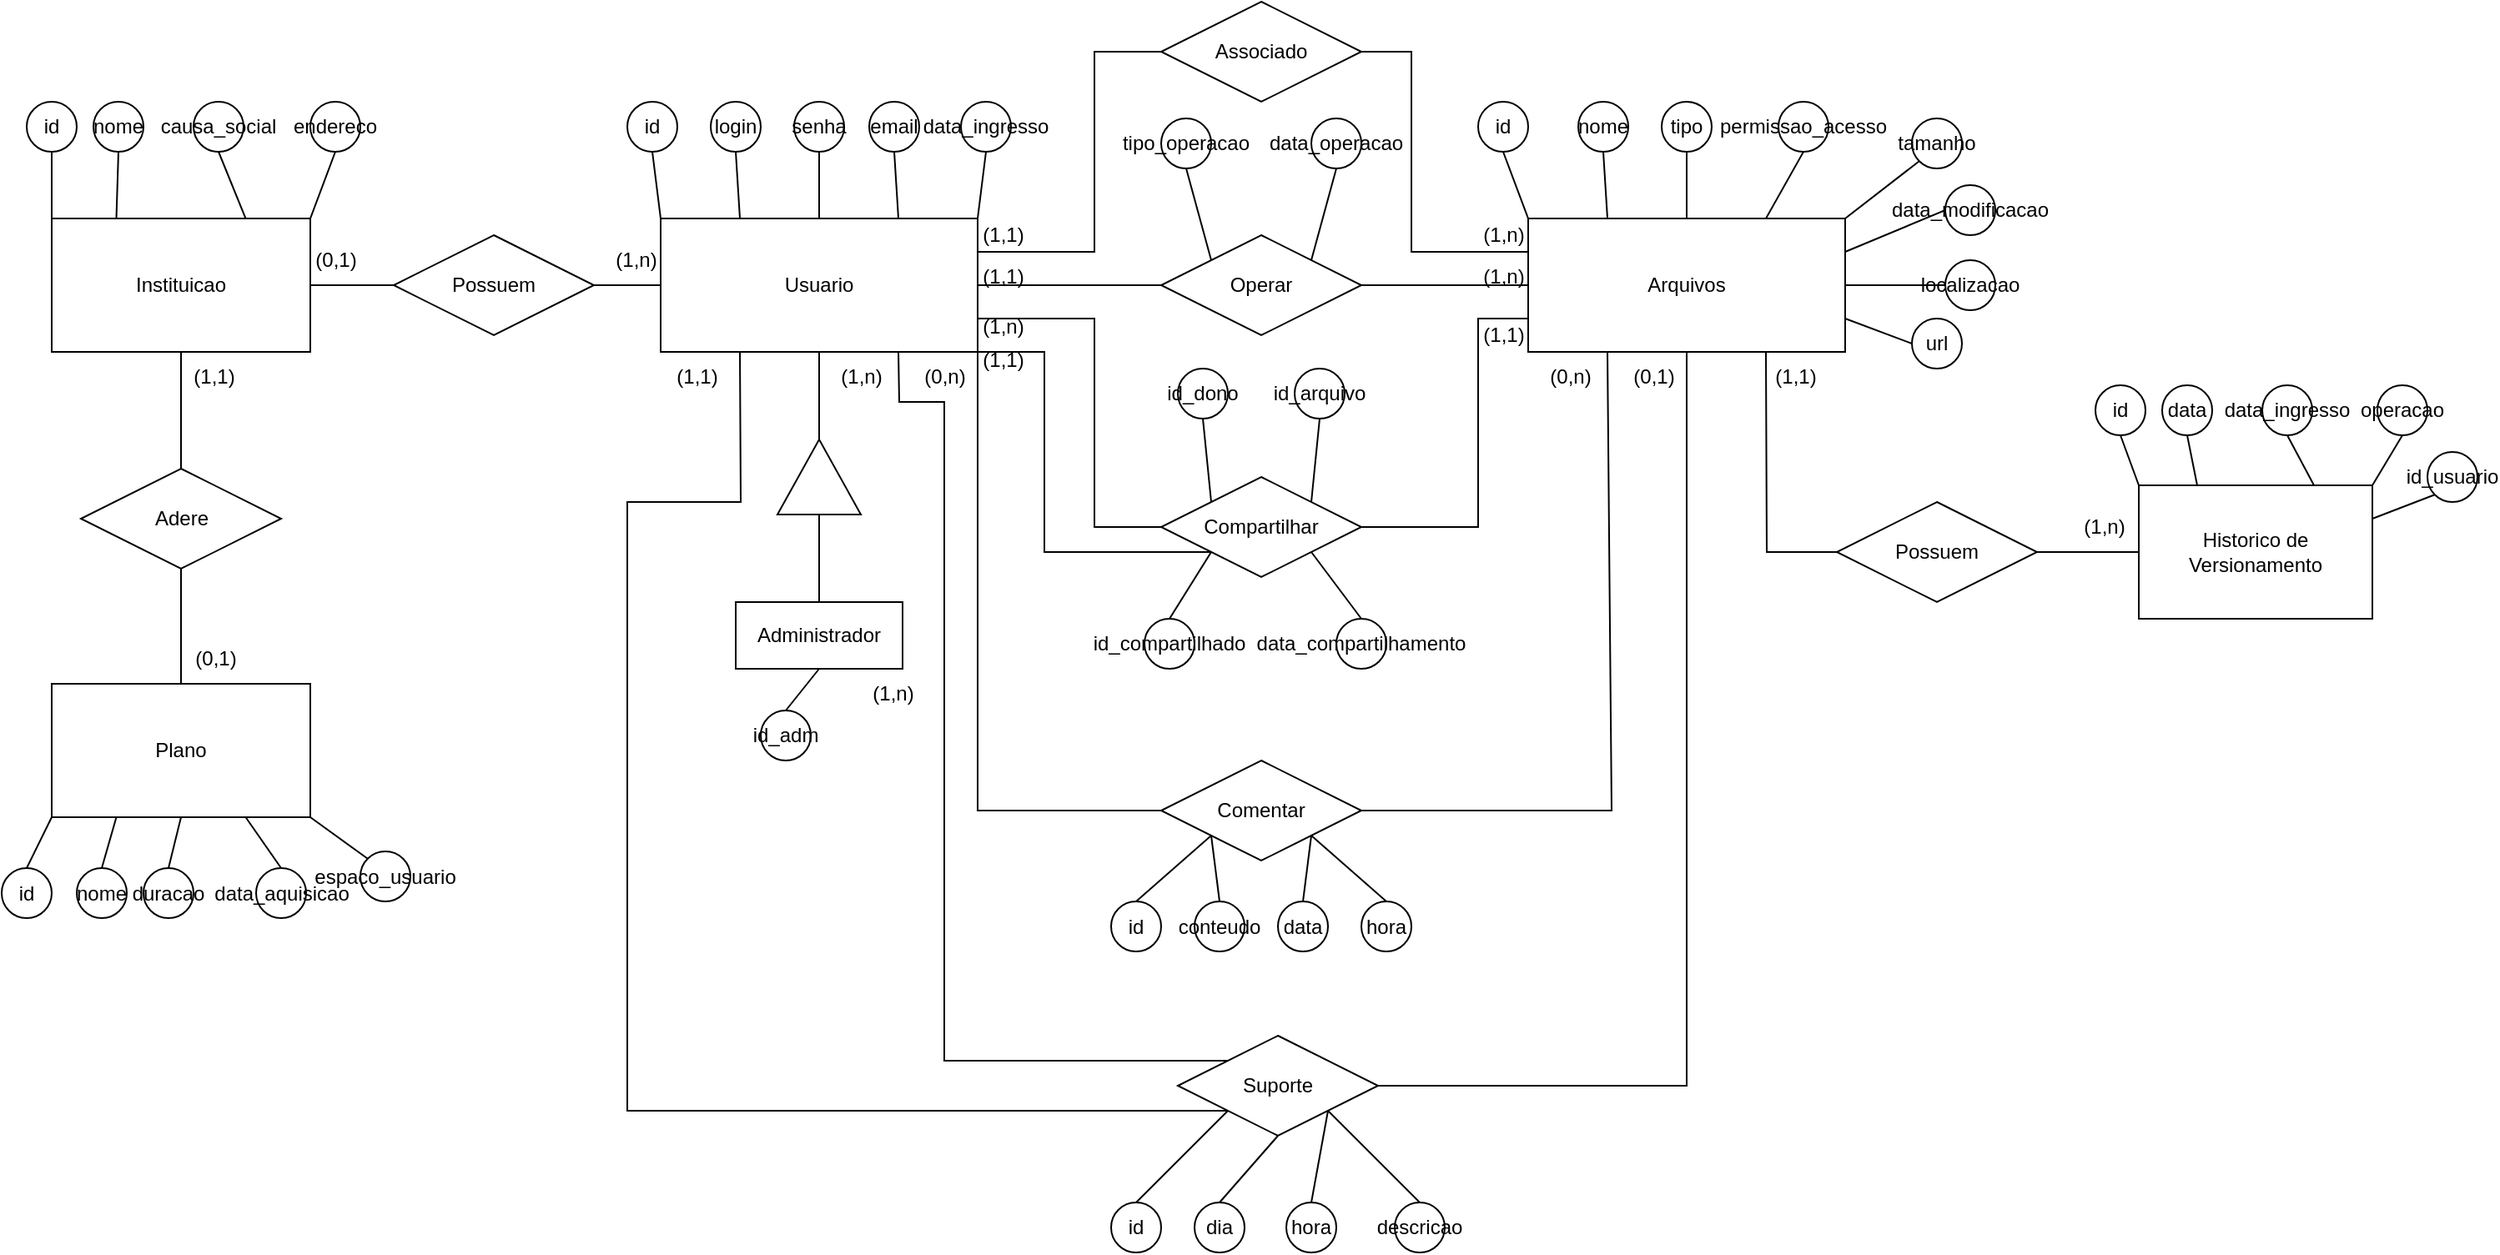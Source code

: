 <mxfile version="24.8.0">
  <diagram name="Página-1" id="EXcE3XUqLLUJshs4Q3l9">
    <mxGraphModel dx="1592" dy="400" grid="1" gridSize="10" guides="1" tooltips="1" connect="1" arrows="1" fold="1" page="1" pageScale="1" pageWidth="827" pageHeight="1169" math="0" shadow="0">
      <root>
        <mxCell id="0" />
        <mxCell id="1" parent="0" />
        <mxCell id="IGj6ZcriKxsuKfyfzd8B-1" value="Usuario" style="rounded=1;whiteSpace=wrap;html=1;arcSize=0;" parent="1" vertex="1">
          <mxGeometry x="300" y="230" width="190" height="80" as="geometry" />
        </mxCell>
        <mxCell id="IGj6ZcriKxsuKfyfzd8B-2" value="login" style="ellipse;whiteSpace=wrap;html=1;aspect=fixed;" parent="1" vertex="1">
          <mxGeometry x="330" y="160" width="30" height="30" as="geometry" />
        </mxCell>
        <mxCell id="IGj6ZcriKxsuKfyfzd8B-3" value="senha" style="ellipse;whiteSpace=wrap;html=1;aspect=fixed;" parent="1" vertex="1">
          <mxGeometry x="380" y="160" width="30" height="30" as="geometry" />
        </mxCell>
        <mxCell id="IGj6ZcriKxsuKfyfzd8B-4" value="id" style="ellipse;whiteSpace=wrap;html=1;aspect=fixed;" parent="1" vertex="1">
          <mxGeometry x="280" y="160" width="30" height="30" as="geometry" />
        </mxCell>
        <mxCell id="IGj6ZcriKxsuKfyfzd8B-5" value="email" style="ellipse;whiteSpace=wrap;html=1;aspect=fixed;" parent="1" vertex="1">
          <mxGeometry x="425" y="160" width="30" height="30" as="geometry" />
        </mxCell>
        <mxCell id="IGj6ZcriKxsuKfyfzd8B-6" value="data_ingresso" style="ellipse;whiteSpace=wrap;html=1;aspect=fixed;" parent="1" vertex="1">
          <mxGeometry x="480" y="160" width="30" height="30" as="geometry" />
        </mxCell>
        <mxCell id="IGj6ZcriKxsuKfyfzd8B-8" value="Arquivos" style="rounded=1;whiteSpace=wrap;html=1;arcSize=0;" parent="1" vertex="1">
          <mxGeometry x="820" y="230" width="190" height="80" as="geometry" />
        </mxCell>
        <mxCell id="IGj6ZcriKxsuKfyfzd8B-9" value="id" style="ellipse;whiteSpace=wrap;html=1;aspect=fixed;" parent="1" vertex="1">
          <mxGeometry x="790" y="160" width="30" height="30" as="geometry" />
        </mxCell>
        <mxCell id="IGj6ZcriKxsuKfyfzd8B-10" value="nome" style="ellipse;whiteSpace=wrap;html=1;aspect=fixed;" parent="1" vertex="1">
          <mxGeometry x="850" y="160" width="30" height="30" as="geometry" />
        </mxCell>
        <mxCell id="IGj6ZcriKxsuKfyfzd8B-11" value="permissao_acesso" style="ellipse;whiteSpace=wrap;html=1;aspect=fixed;" parent="1" vertex="1">
          <mxGeometry x="970" y="160" width="30" height="30" as="geometry" />
        </mxCell>
        <mxCell id="IGj6ZcriKxsuKfyfzd8B-12" value="data_modificacao" style="ellipse;whiteSpace=wrap;html=1;aspect=fixed;" parent="1" vertex="1">
          <mxGeometry x="1070" y="210" width="30" height="30" as="geometry" />
        </mxCell>
        <mxCell id="IGj6ZcriKxsuKfyfzd8B-13" value="tamanho" style="ellipse;whiteSpace=wrap;html=1;aspect=fixed;" parent="1" vertex="1">
          <mxGeometry x="1050" y="170" width="30" height="30" as="geometry" />
        </mxCell>
        <mxCell id="IGj6ZcriKxsuKfyfzd8B-14" value="tipo" style="ellipse;whiteSpace=wrap;html=1;aspect=fixed;" parent="1" vertex="1">
          <mxGeometry x="900" y="160" width="30" height="30" as="geometry" />
        </mxCell>
        <mxCell id="IGj6ZcriKxsuKfyfzd8B-15" value="localizacao" style="ellipse;whiteSpace=wrap;html=1;aspect=fixed;" parent="1" vertex="1">
          <mxGeometry x="1070" y="255" width="30" height="30" as="geometry" />
        </mxCell>
        <mxCell id="IGj6ZcriKxsuKfyfzd8B-16" value="url" style="ellipse;whiteSpace=wrap;html=1;aspect=fixed;" parent="1" vertex="1">
          <mxGeometry x="1050" y="290" width="30" height="30" as="geometry" />
        </mxCell>
        <mxCell id="IGj6ZcriKxsuKfyfzd8B-17" value="Instituicao" style="rounded=1;whiteSpace=wrap;html=1;arcSize=0;" parent="1" vertex="1">
          <mxGeometry x="-65" y="230" width="155" height="80" as="geometry" />
        </mxCell>
        <mxCell id="IGj6ZcriKxsuKfyfzd8B-18" value="id" style="ellipse;whiteSpace=wrap;html=1;aspect=fixed;" parent="1" vertex="1">
          <mxGeometry x="-80" y="160" width="30" height="30" as="geometry" />
        </mxCell>
        <mxCell id="IGj6ZcriKxsuKfyfzd8B-19" value="nome" style="ellipse;whiteSpace=wrap;html=1;aspect=fixed;" parent="1" vertex="1">
          <mxGeometry x="-40" y="160" width="30" height="30" as="geometry" />
        </mxCell>
        <mxCell id="IGj6ZcriKxsuKfyfzd8B-20" value="causa_social" style="ellipse;whiteSpace=wrap;html=1;aspect=fixed;" parent="1" vertex="1">
          <mxGeometry x="20" y="160" width="30" height="30" as="geometry" />
        </mxCell>
        <mxCell id="IGj6ZcriKxsuKfyfzd8B-21" value="endereco" style="ellipse;whiteSpace=wrap;html=1;aspect=fixed;" parent="1" vertex="1">
          <mxGeometry x="90" y="160" width="30" height="30" as="geometry" />
        </mxCell>
        <mxCell id="IGj6ZcriKxsuKfyfzd8B-22" value="Plano" style="rounded=1;whiteSpace=wrap;html=1;arcSize=0;" parent="1" vertex="1">
          <mxGeometry x="-65" y="509" width="155" height="80" as="geometry" />
        </mxCell>
        <mxCell id="IGj6ZcriKxsuKfyfzd8B-23" value="id" style="ellipse;whiteSpace=wrap;html=1;aspect=fixed;" parent="1" vertex="1">
          <mxGeometry x="-95" y="619.5" width="30" height="30" as="geometry" />
        </mxCell>
        <mxCell id="IGj6ZcriKxsuKfyfzd8B-24" value="nome" style="ellipse;whiteSpace=wrap;html=1;aspect=fixed;" parent="1" vertex="1">
          <mxGeometry x="-50" y="619.5" width="30" height="30" as="geometry" />
        </mxCell>
        <mxCell id="IGj6ZcriKxsuKfyfzd8B-25" value="duracao" style="ellipse;whiteSpace=wrap;html=1;aspect=fixed;" parent="1" vertex="1">
          <mxGeometry x="-10" y="619.5" width="30" height="30" as="geometry" />
        </mxCell>
        <mxCell id="IGj6ZcriKxsuKfyfzd8B-26" value="data_aquisicao" style="ellipse;whiteSpace=wrap;html=1;aspect=fixed;" parent="1" vertex="1">
          <mxGeometry x="57.5" y="619.5" width="30" height="30" as="geometry" />
        </mxCell>
        <mxCell id="IGj6ZcriKxsuKfyfzd8B-27" value="espaco_usuario" style="ellipse;whiteSpace=wrap;html=1;aspect=fixed;" parent="1" vertex="1">
          <mxGeometry x="120" y="609.5" width="30" height="30" as="geometry" />
        </mxCell>
        <mxCell id="IGj6ZcriKxsuKfyfzd8B-28" value="Administrador" style="rounded=1;whiteSpace=wrap;html=1;arcSize=0;" parent="1" vertex="1">
          <mxGeometry x="345" y="460" width="100" height="40" as="geometry" />
        </mxCell>
        <mxCell id="IGj6ZcriKxsuKfyfzd8B-29" value="" style="triangle;whiteSpace=wrap;html=1;rotation=-90;" parent="1" vertex="1">
          <mxGeometry x="372.5" y="360" width="45" height="50" as="geometry" />
        </mxCell>
        <mxCell id="IGj6ZcriKxsuKfyfzd8B-30" value="id_adm" style="ellipse;whiteSpace=wrap;html=1;aspect=fixed;" parent="1" vertex="1">
          <mxGeometry x="360" y="525" width="30" height="30" as="geometry" />
        </mxCell>
        <mxCell id="IGj6ZcriKxsuKfyfzd8B-32" value="id" style="ellipse;whiteSpace=wrap;html=1;aspect=fixed;" parent="1" vertex="1">
          <mxGeometry x="570" y="820" width="30" height="30" as="geometry" />
        </mxCell>
        <mxCell id="IGj6ZcriKxsuKfyfzd8B-33" value="dia" style="ellipse;whiteSpace=wrap;html=1;aspect=fixed;" parent="1" vertex="1">
          <mxGeometry x="620" y="820" width="30" height="30" as="geometry" />
        </mxCell>
        <mxCell id="IGj6ZcriKxsuKfyfzd8B-34" value="hora" style="ellipse;whiteSpace=wrap;html=1;aspect=fixed;" parent="1" vertex="1">
          <mxGeometry x="675" y="820" width="30" height="30" as="geometry" />
        </mxCell>
        <mxCell id="IGj6ZcriKxsuKfyfzd8B-35" value="descricao" style="ellipse;whiteSpace=wrap;html=1;aspect=fixed;" parent="1" vertex="1">
          <mxGeometry x="740" y="820" width="30" height="30" as="geometry" />
        </mxCell>
        <mxCell id="IGj6ZcriKxsuKfyfzd8B-36" value="Historico de Versionamento" style="rounded=1;whiteSpace=wrap;html=1;arcSize=0;" parent="1" vertex="1">
          <mxGeometry x="1186" y="390" width="140" height="80" as="geometry" />
        </mxCell>
        <mxCell id="IGj6ZcriKxsuKfyfzd8B-37" value="data" style="ellipse;whiteSpace=wrap;html=1;aspect=fixed;" parent="1" vertex="1">
          <mxGeometry x="1200" y="330" width="30" height="30" as="geometry" />
        </mxCell>
        <mxCell id="IGj6ZcriKxsuKfyfzd8B-39" value="id" style="ellipse;whiteSpace=wrap;html=1;aspect=fixed;" parent="1" vertex="1">
          <mxGeometry x="1160" y="330" width="30" height="30" as="geometry" />
        </mxCell>
        <mxCell id="IGj6ZcriKxsuKfyfzd8B-40" value="operacao" style="ellipse;whiteSpace=wrap;html=1;aspect=fixed;" parent="1" vertex="1">
          <mxGeometry x="1329" y="330" width="30" height="30" as="geometry" />
        </mxCell>
        <mxCell id="IGj6ZcriKxsuKfyfzd8B-41" value="data_ingresso" style="ellipse;whiteSpace=wrap;html=1;aspect=fixed;" parent="1" vertex="1">
          <mxGeometry x="1260" y="330" width="30" height="30" as="geometry" />
        </mxCell>
        <mxCell id="IGj6ZcriKxsuKfyfzd8B-43" value="data_operacao" style="ellipse;whiteSpace=wrap;html=1;aspect=fixed;" parent="1" vertex="1">
          <mxGeometry x="690" y="170" width="30" height="30" as="geometry" />
        </mxCell>
        <mxCell id="IGj6ZcriKxsuKfyfzd8B-45" value="id_arquivo" style="ellipse;whiteSpace=wrap;html=1;aspect=fixed;" parent="1" vertex="1">
          <mxGeometry x="680" y="320" width="30" height="30" as="geometry" />
        </mxCell>
        <mxCell id="IGj6ZcriKxsuKfyfzd8B-46" value="id_dono" style="ellipse;whiteSpace=wrap;html=1;aspect=fixed;" parent="1" vertex="1">
          <mxGeometry x="610" y="320" width="30" height="30" as="geometry" />
        </mxCell>
        <mxCell id="IGj6ZcriKxsuKfyfzd8B-47" value="id_compartilhado" style="ellipse;whiteSpace=wrap;html=1;aspect=fixed;" parent="1" vertex="1">
          <mxGeometry x="590" y="470" width="30" height="30" as="geometry" />
        </mxCell>
        <mxCell id="IGj6ZcriKxsuKfyfzd8B-48" value="data_compartilhamento" style="ellipse;whiteSpace=wrap;html=1;aspect=fixed;" parent="1" vertex="1">
          <mxGeometry x="705" y="470" width="30" height="30" as="geometry" />
        </mxCell>
        <mxCell id="IGj6ZcriKxsuKfyfzd8B-50" value="id" style="ellipse;whiteSpace=wrap;html=1;aspect=fixed;" parent="1" vertex="1">
          <mxGeometry x="570" y="639.5" width="30" height="30" as="geometry" />
        </mxCell>
        <mxCell id="IGj6ZcriKxsuKfyfzd8B-51" value="conteudo" style="ellipse;whiteSpace=wrap;html=1;aspect=fixed;" parent="1" vertex="1">
          <mxGeometry x="620" y="639.5" width="30" height="30" as="geometry" />
        </mxCell>
        <mxCell id="IGj6ZcriKxsuKfyfzd8B-52" value="data" style="ellipse;whiteSpace=wrap;html=1;aspect=fixed;" parent="1" vertex="1">
          <mxGeometry x="670" y="639.5" width="30" height="30" as="geometry" />
        </mxCell>
        <mxCell id="IGj6ZcriKxsuKfyfzd8B-53" value="hora" style="ellipse;whiteSpace=wrap;html=1;aspect=fixed;" parent="1" vertex="1">
          <mxGeometry x="720" y="639.5" width="30" height="30" as="geometry" />
        </mxCell>
        <mxCell id="IGj6ZcriKxsuKfyfzd8B-55" value="" style="endArrow=none;html=1;rounded=0;exitX=0;exitY=0;exitDx=0;exitDy=0;entryX=0.5;entryY=1;entryDx=0;entryDy=0;" parent="1" source="IGj6ZcriKxsuKfyfzd8B-1" target="IGj6ZcriKxsuKfyfzd8B-4" edge="1">
          <mxGeometry width="50" height="50" relative="1" as="geometry">
            <mxPoint x="330" y="270" as="sourcePoint" />
            <mxPoint x="310" y="210" as="targetPoint" />
          </mxGeometry>
        </mxCell>
        <mxCell id="IGj6ZcriKxsuKfyfzd8B-56" value="" style="endArrow=none;html=1;rounded=0;entryX=0.5;entryY=1;entryDx=0;entryDy=0;exitX=0.25;exitY=0;exitDx=0;exitDy=0;" parent="1" source="IGj6ZcriKxsuKfyfzd8B-1" target="IGj6ZcriKxsuKfyfzd8B-2" edge="1">
          <mxGeometry width="50" height="50" relative="1" as="geometry">
            <mxPoint x="330" y="270" as="sourcePoint" />
            <mxPoint x="380" y="220" as="targetPoint" />
          </mxGeometry>
        </mxCell>
        <mxCell id="IGj6ZcriKxsuKfyfzd8B-57" value="" style="endArrow=none;html=1;rounded=0;entryX=0.5;entryY=1;entryDx=0;entryDy=0;exitX=0.5;exitY=0;exitDx=0;exitDy=0;" parent="1" source="IGj6ZcriKxsuKfyfzd8B-1" target="IGj6ZcriKxsuKfyfzd8B-3" edge="1">
          <mxGeometry width="50" height="50" relative="1" as="geometry">
            <mxPoint x="330" y="270" as="sourcePoint" />
            <mxPoint x="380" y="220" as="targetPoint" />
          </mxGeometry>
        </mxCell>
        <mxCell id="IGj6ZcriKxsuKfyfzd8B-58" value="" style="endArrow=none;html=1;rounded=0;entryX=0.5;entryY=1;entryDx=0;entryDy=0;exitX=0.75;exitY=0;exitDx=0;exitDy=0;" parent="1" source="IGj6ZcriKxsuKfyfzd8B-1" target="IGj6ZcriKxsuKfyfzd8B-5" edge="1">
          <mxGeometry width="50" height="50" relative="1" as="geometry">
            <mxPoint x="330" y="270" as="sourcePoint" />
            <mxPoint x="380" y="220" as="targetPoint" />
          </mxGeometry>
        </mxCell>
        <mxCell id="IGj6ZcriKxsuKfyfzd8B-59" value="" style="endArrow=none;html=1;rounded=0;entryX=0.5;entryY=1;entryDx=0;entryDy=0;exitX=1;exitY=0;exitDx=0;exitDy=0;" parent="1" source="IGj6ZcriKxsuKfyfzd8B-1" target="IGj6ZcriKxsuKfyfzd8B-6" edge="1">
          <mxGeometry width="50" height="50" relative="1" as="geometry">
            <mxPoint x="330" y="270" as="sourcePoint" />
            <mxPoint x="380" y="220" as="targetPoint" />
          </mxGeometry>
        </mxCell>
        <mxCell id="IGj6ZcriKxsuKfyfzd8B-60" value="" style="endArrow=none;html=1;rounded=0;entryX=0.5;entryY=1;entryDx=0;entryDy=0;exitX=1;exitY=0.5;exitDx=0;exitDy=0;" parent="1" source="IGj6ZcriKxsuKfyfzd8B-29" target="IGj6ZcriKxsuKfyfzd8B-1" edge="1">
          <mxGeometry width="50" height="50" relative="1" as="geometry">
            <mxPoint x="420" y="390" as="sourcePoint" />
            <mxPoint x="470" y="340" as="targetPoint" />
          </mxGeometry>
        </mxCell>
        <mxCell id="IGj6ZcriKxsuKfyfzd8B-61" value="" style="endArrow=none;html=1;rounded=0;exitX=0;exitY=0.5;exitDx=0;exitDy=0;entryX=0.5;entryY=0;entryDx=0;entryDy=0;" parent="1" source="IGj6ZcriKxsuKfyfzd8B-29" target="IGj6ZcriKxsuKfyfzd8B-28" edge="1">
          <mxGeometry width="50" height="50" relative="1" as="geometry">
            <mxPoint x="380" y="390" as="sourcePoint" />
            <mxPoint x="430" y="340" as="targetPoint" />
          </mxGeometry>
        </mxCell>
        <mxCell id="IGj6ZcriKxsuKfyfzd8B-62" value="" style="endArrow=none;html=1;rounded=0;exitX=0.5;exitY=0;exitDx=0;exitDy=0;entryX=0.5;entryY=1;entryDx=0;entryDy=0;" parent="1" source="IGj6ZcriKxsuKfyfzd8B-30" target="IGj6ZcriKxsuKfyfzd8B-28" edge="1">
          <mxGeometry width="50" height="50" relative="1" as="geometry">
            <mxPoint x="380" y="440" as="sourcePoint" />
            <mxPoint x="430" y="390" as="targetPoint" />
          </mxGeometry>
        </mxCell>
        <mxCell id="IGj6ZcriKxsuKfyfzd8B-63" value="" style="endArrow=none;html=1;rounded=0;entryX=0;entryY=0;entryDx=0;entryDy=0;exitX=0.5;exitY=1;exitDx=0;exitDy=0;" parent="1" source="IGj6ZcriKxsuKfyfzd8B-9" target="IGj6ZcriKxsuKfyfzd8B-8" edge="1">
          <mxGeometry width="50" height="50" relative="1" as="geometry">
            <mxPoint x="900" y="230" as="sourcePoint" />
            <mxPoint x="950" y="180" as="targetPoint" />
          </mxGeometry>
        </mxCell>
        <mxCell id="IGj6ZcriKxsuKfyfzd8B-64" value="" style="endArrow=none;html=1;rounded=0;exitX=0.25;exitY=0;exitDx=0;exitDy=0;entryX=0.5;entryY=1;entryDx=0;entryDy=0;" parent="1" source="IGj6ZcriKxsuKfyfzd8B-8" target="IGj6ZcriKxsuKfyfzd8B-10" edge="1">
          <mxGeometry width="50" height="50" relative="1" as="geometry">
            <mxPoint x="840" y="230" as="sourcePoint" />
            <mxPoint x="890" y="180" as="targetPoint" />
          </mxGeometry>
        </mxCell>
        <mxCell id="IGj6ZcriKxsuKfyfzd8B-65" value="" style="endArrow=none;html=1;rounded=0;exitX=0.5;exitY=0;exitDx=0;exitDy=0;entryX=0.5;entryY=1;entryDx=0;entryDy=0;" parent="1" source="IGj6ZcriKxsuKfyfzd8B-8" target="IGj6ZcriKxsuKfyfzd8B-14" edge="1">
          <mxGeometry width="50" height="50" relative="1" as="geometry">
            <mxPoint x="840" y="230" as="sourcePoint" />
            <mxPoint x="890" y="180" as="targetPoint" />
          </mxGeometry>
        </mxCell>
        <mxCell id="IGj6ZcriKxsuKfyfzd8B-66" value="" style="endArrow=none;html=1;rounded=0;entryX=0.75;entryY=0;entryDx=0;entryDy=0;exitX=0.5;exitY=1;exitDx=0;exitDy=0;" parent="1" source="IGj6ZcriKxsuKfyfzd8B-11" target="IGj6ZcriKxsuKfyfzd8B-8" edge="1">
          <mxGeometry width="50" height="50" relative="1" as="geometry">
            <mxPoint x="840" y="230" as="sourcePoint" />
            <mxPoint x="890" y="180" as="targetPoint" />
          </mxGeometry>
        </mxCell>
        <mxCell id="IGj6ZcriKxsuKfyfzd8B-67" value="" style="endArrow=none;html=1;rounded=0;entryX=0;entryY=1;entryDx=0;entryDy=0;exitX=1;exitY=0;exitDx=0;exitDy=0;" parent="1" source="IGj6ZcriKxsuKfyfzd8B-8" target="IGj6ZcriKxsuKfyfzd8B-13" edge="1">
          <mxGeometry width="50" height="50" relative="1" as="geometry">
            <mxPoint x="840" y="280" as="sourcePoint" />
            <mxPoint x="890" y="230" as="targetPoint" />
          </mxGeometry>
        </mxCell>
        <mxCell id="IGj6ZcriKxsuKfyfzd8B-68" value="" style="endArrow=none;html=1;rounded=0;entryX=1;entryY=0.25;entryDx=0;entryDy=0;exitX=0;exitY=0.5;exitDx=0;exitDy=0;" parent="1" source="IGj6ZcriKxsuKfyfzd8B-12" target="IGj6ZcriKxsuKfyfzd8B-8" edge="1">
          <mxGeometry width="50" height="50" relative="1" as="geometry">
            <mxPoint x="840" y="290" as="sourcePoint" />
            <mxPoint x="890" y="240" as="targetPoint" />
          </mxGeometry>
        </mxCell>
        <mxCell id="IGj6ZcriKxsuKfyfzd8B-69" value="" style="endArrow=none;html=1;rounded=0;entryX=1;entryY=0.5;entryDx=0;entryDy=0;exitX=0;exitY=0.5;exitDx=0;exitDy=0;" parent="1" source="IGj6ZcriKxsuKfyfzd8B-15" target="IGj6ZcriKxsuKfyfzd8B-8" edge="1">
          <mxGeometry width="50" height="50" relative="1" as="geometry">
            <mxPoint x="840" y="290" as="sourcePoint" />
            <mxPoint x="890" y="240" as="targetPoint" />
          </mxGeometry>
        </mxCell>
        <mxCell id="IGj6ZcriKxsuKfyfzd8B-70" value="" style="endArrow=none;html=1;rounded=0;exitX=1;exitY=0.75;exitDx=0;exitDy=0;entryX=0;entryY=0.5;entryDx=0;entryDy=0;" parent="1" source="IGj6ZcriKxsuKfyfzd8B-8" target="IGj6ZcriKxsuKfyfzd8B-16" edge="1">
          <mxGeometry width="50" height="50" relative="1" as="geometry">
            <mxPoint x="840" y="290" as="sourcePoint" />
            <mxPoint x="1030" y="305" as="targetPoint" />
          </mxGeometry>
        </mxCell>
        <mxCell id="IGj6ZcriKxsuKfyfzd8B-71" value="tipo_operacao" style="ellipse;whiteSpace=wrap;html=1;aspect=fixed;" parent="1" vertex="1">
          <mxGeometry x="600" y="170" width="30" height="30" as="geometry" />
        </mxCell>
        <mxCell id="IGj6ZcriKxsuKfyfzd8B-72" value="" style="endArrow=none;html=1;rounded=0;entryX=0.5;entryY=1;entryDx=0;entryDy=0;exitX=0;exitY=0;exitDx=0;exitDy=0;" parent="1" source="T2neXNjc85ckbvQc1pYw-2" target="IGj6ZcriKxsuKfyfzd8B-71" edge="1">
          <mxGeometry width="50" height="50" relative="1" as="geometry">
            <mxPoint x="625" y="240" as="sourcePoint" />
            <mxPoint x="670" y="300" as="targetPoint" />
          </mxGeometry>
        </mxCell>
        <mxCell id="IGj6ZcriKxsuKfyfzd8B-73" value="" style="endArrow=none;html=1;rounded=0;entryX=0.5;entryY=1;entryDx=0;entryDy=0;exitX=1;exitY=0;exitDx=0;exitDy=0;" parent="1" source="T2neXNjc85ckbvQc1pYw-2" target="IGj6ZcriKxsuKfyfzd8B-43" edge="1">
          <mxGeometry width="50" height="50" relative="1" as="geometry">
            <mxPoint x="695" y="240" as="sourcePoint" />
            <mxPoint x="670" y="300" as="targetPoint" />
          </mxGeometry>
        </mxCell>
        <mxCell id="IGj6ZcriKxsuKfyfzd8B-74" value="" style="endArrow=none;html=1;rounded=0;exitX=1;exitY=0.5;exitDx=0;exitDy=0;entryX=0;entryY=0.5;entryDx=0;entryDy=0;" parent="1" source="IGj6ZcriKxsuKfyfzd8B-1" target="T2neXNjc85ckbvQc1pYw-2" edge="1">
          <mxGeometry width="50" height="50" relative="1" as="geometry">
            <mxPoint x="610" y="320" as="sourcePoint" />
            <mxPoint x="590" y="270" as="targetPoint" />
          </mxGeometry>
        </mxCell>
        <mxCell id="IGj6ZcriKxsuKfyfzd8B-75" value="" style="endArrow=none;html=1;rounded=0;entryX=0;entryY=0.5;entryDx=0;entryDy=0;exitX=1;exitY=0.5;exitDx=0;exitDy=0;" parent="1" source="T2neXNjc85ckbvQc1pYw-2" target="IGj6ZcriKxsuKfyfzd8B-8" edge="1">
          <mxGeometry width="50" height="50" relative="1" as="geometry">
            <mxPoint x="730" y="270" as="sourcePoint" />
            <mxPoint x="660" y="270" as="targetPoint" />
          </mxGeometry>
        </mxCell>
        <mxCell id="IGj6ZcriKxsuKfyfzd8B-76" value="" style="endArrow=none;html=1;rounded=0;entryX=1;entryY=1;entryDx=0;entryDy=0;exitX=0;exitY=1;exitDx=0;exitDy=0;" parent="1" source="T2neXNjc85ckbvQc1pYw-1" target="IGj6ZcriKxsuKfyfzd8B-1" edge="1">
          <mxGeometry width="50" height="50" relative="1" as="geometry">
            <mxPoint x="590" y="425" as="sourcePoint" />
            <mxPoint x="610" y="390" as="targetPoint" />
            <Array as="points">
              <mxPoint x="530" y="430" />
              <mxPoint x="530" y="310" />
            </Array>
          </mxGeometry>
        </mxCell>
        <mxCell id="IGj6ZcriKxsuKfyfzd8B-77" value="" style="endArrow=none;html=1;rounded=0;entryX=0;entryY=0.75;entryDx=0;entryDy=0;exitX=1;exitY=0.5;exitDx=0;exitDy=0;" parent="1" source="T2neXNjc85ckbvQc1pYw-1" target="IGj6ZcriKxsuKfyfzd8B-8" edge="1">
          <mxGeometry width="50" height="50" relative="1" as="geometry">
            <mxPoint x="730" y="410" as="sourcePoint" />
            <mxPoint x="745" y="315" as="targetPoint" />
            <Array as="points">
              <mxPoint x="790" y="415" />
              <mxPoint x="790" y="290" />
            </Array>
          </mxGeometry>
        </mxCell>
        <mxCell id="IGj6ZcriKxsuKfyfzd8B-78" value="" style="endArrow=none;html=1;rounded=0;entryX=0.5;entryY=1;entryDx=0;entryDy=0;exitX=0;exitY=0;exitDx=0;exitDy=0;" parent="1" source="T2neXNjc85ckbvQc1pYw-1" target="IGj6ZcriKxsuKfyfzd8B-46" edge="1">
          <mxGeometry width="50" height="50" relative="1" as="geometry">
            <mxPoint x="625" y="380" as="sourcePoint" />
            <mxPoint x="630" y="380" as="targetPoint" />
          </mxGeometry>
        </mxCell>
        <mxCell id="IGj6ZcriKxsuKfyfzd8B-79" value="" style="endArrow=none;html=1;rounded=0;entryX=0.5;entryY=1;entryDx=0;entryDy=0;exitX=1;exitY=0;exitDx=0;exitDy=0;" parent="1" source="T2neXNjc85ckbvQc1pYw-1" target="IGj6ZcriKxsuKfyfzd8B-45" edge="1">
          <mxGeometry width="50" height="50" relative="1" as="geometry">
            <mxPoint x="695" y="380" as="sourcePoint" />
            <mxPoint x="630" y="380" as="targetPoint" />
          </mxGeometry>
        </mxCell>
        <mxCell id="IGj6ZcriKxsuKfyfzd8B-80" value="" style="endArrow=none;html=1;rounded=0;exitX=0.5;exitY=0;exitDx=0;exitDy=0;entryX=0;entryY=1;entryDx=0;entryDy=0;" parent="1" source="IGj6ZcriKxsuKfyfzd8B-47" target="T2neXNjc85ckbvQc1pYw-1" edge="1">
          <mxGeometry width="50" height="50" relative="1" as="geometry">
            <mxPoint x="580" y="430" as="sourcePoint" />
            <mxPoint x="625" y="440" as="targetPoint" />
          </mxGeometry>
        </mxCell>
        <mxCell id="IGj6ZcriKxsuKfyfzd8B-81" value="" style="endArrow=none;html=1;rounded=0;entryX=0.5;entryY=0;entryDx=0;entryDy=0;exitX=1;exitY=1;exitDx=0;exitDy=0;" parent="1" source="T2neXNjc85ckbvQc1pYw-1" target="IGj6ZcriKxsuKfyfzd8B-48" edge="1">
          <mxGeometry width="50" height="50" relative="1" as="geometry">
            <mxPoint x="695" y="440" as="sourcePoint" />
            <mxPoint x="630" y="380" as="targetPoint" />
          </mxGeometry>
        </mxCell>
        <mxCell id="IGj6ZcriKxsuKfyfzd8B-83" value="Associado" style="shape=rhombus;perimeter=rhombusPerimeter;whiteSpace=wrap;html=1;align=center;" parent="1" vertex="1">
          <mxGeometry x="600" y="100" width="120" height="60" as="geometry" />
        </mxCell>
        <mxCell id="IGj6ZcriKxsuKfyfzd8B-84" value="" style="endArrow=none;html=1;rounded=0;entryX=0;entryY=0.5;entryDx=0;entryDy=0;exitX=1;exitY=0.25;exitDx=0;exitDy=0;" parent="1" source="IGj6ZcriKxsuKfyfzd8B-1" target="IGj6ZcriKxsuKfyfzd8B-83" edge="1">
          <mxGeometry width="50" height="50" relative="1" as="geometry">
            <mxPoint x="500" y="250" as="sourcePoint" />
            <mxPoint x="590" y="130" as="targetPoint" />
            <Array as="points">
              <mxPoint x="560" y="250" />
              <mxPoint x="560" y="130" />
            </Array>
          </mxGeometry>
        </mxCell>
        <mxCell id="IGj6ZcriKxsuKfyfzd8B-85" value="" style="endArrow=none;html=1;rounded=0;entryX=1;entryY=0.5;entryDx=0;entryDy=0;exitX=0;exitY=0.25;exitDx=0;exitDy=0;" parent="1" source="IGj6ZcriKxsuKfyfzd8B-8" target="IGj6ZcriKxsuKfyfzd8B-83" edge="1">
          <mxGeometry width="50" height="50" relative="1" as="geometry">
            <mxPoint x="810" y="260" as="sourcePoint" />
            <mxPoint x="710" y="140" as="targetPoint" />
            <Array as="points">
              <mxPoint x="750" y="250" />
              <mxPoint x="750" y="130" />
            </Array>
          </mxGeometry>
        </mxCell>
        <mxCell id="IGj6ZcriKxsuKfyfzd8B-86" value="" style="endArrow=none;html=1;rounded=0;entryX=0;entryY=1;entryDx=0;entryDy=0;exitX=0.5;exitY=0;exitDx=0;exitDy=0;" parent="1" source="IGj6ZcriKxsuKfyfzd8B-50" target="T2neXNjc85ckbvQc1pYw-3" edge="1">
          <mxGeometry width="50" height="50" relative="1" as="geometry">
            <mxPoint x="700" y="760" as="sourcePoint" />
            <mxPoint x="590" y="615" as="targetPoint" />
          </mxGeometry>
        </mxCell>
        <mxCell id="IGj6ZcriKxsuKfyfzd8B-87" value="" style="endArrow=none;html=1;rounded=0;entryX=0;entryY=1;entryDx=0;entryDy=0;exitX=0.5;exitY=0;exitDx=0;exitDy=0;" parent="1" source="IGj6ZcriKxsuKfyfzd8B-51" target="T2neXNjc85ckbvQc1pYw-3" edge="1">
          <mxGeometry width="50" height="50" relative="1" as="geometry">
            <mxPoint x="700" y="760" as="sourcePoint" />
            <mxPoint x="625" y="615" as="targetPoint" />
          </mxGeometry>
        </mxCell>
        <mxCell id="IGj6ZcriKxsuKfyfzd8B-88" value="" style="endArrow=none;html=1;rounded=0;entryX=1;entryY=1;entryDx=0;entryDy=0;exitX=0.5;exitY=0;exitDx=0;exitDy=0;" parent="1" source="IGj6ZcriKxsuKfyfzd8B-52" target="T2neXNjc85ckbvQc1pYw-3" edge="1">
          <mxGeometry width="50" height="50" relative="1" as="geometry">
            <mxPoint x="700" y="760" as="sourcePoint" />
            <mxPoint x="695" y="615" as="targetPoint" />
          </mxGeometry>
        </mxCell>
        <mxCell id="IGj6ZcriKxsuKfyfzd8B-89" value="" style="endArrow=none;html=1;rounded=0;entryX=1;entryY=1;entryDx=0;entryDy=0;exitX=0.5;exitY=0;exitDx=0;exitDy=0;" parent="1" source="IGj6ZcriKxsuKfyfzd8B-53" target="T2neXNjc85ckbvQc1pYw-3" edge="1">
          <mxGeometry width="50" height="50" relative="1" as="geometry">
            <mxPoint x="700" y="760" as="sourcePoint" />
            <mxPoint x="730" y="615" as="targetPoint" />
          </mxGeometry>
        </mxCell>
        <mxCell id="IGj6ZcriKxsuKfyfzd8B-90" value="" style="endArrow=none;html=1;rounded=0;entryX=1;entryY=1;entryDx=0;entryDy=0;exitX=0;exitY=0.5;exitDx=0;exitDy=0;" parent="1" source="T2neXNjc85ckbvQc1pYw-3" target="IGj6ZcriKxsuKfyfzd8B-1" edge="1">
          <mxGeometry width="50" height="50" relative="1" as="geometry">
            <mxPoint x="590" y="585" as="sourcePoint" />
            <mxPoint x="770" y="460" as="targetPoint" />
            <Array as="points">
              <mxPoint x="490" y="585" />
              <mxPoint x="490" y="330" />
            </Array>
          </mxGeometry>
        </mxCell>
        <mxCell id="IGj6ZcriKxsuKfyfzd8B-91" value="" style="endArrow=none;html=1;rounded=0;exitX=1;exitY=0.5;exitDx=0;exitDy=0;entryX=0.25;entryY=1;entryDx=0;entryDy=0;" parent="1" source="T2neXNjc85ckbvQc1pYw-3" target="IGj6ZcriKxsuKfyfzd8B-8" edge="1">
          <mxGeometry width="50" height="50" relative="1" as="geometry">
            <mxPoint x="730" y="585" as="sourcePoint" />
            <mxPoint x="760" y="400" as="targetPoint" />
            <Array as="points">
              <mxPoint x="870" y="585" />
            </Array>
          </mxGeometry>
        </mxCell>
        <mxCell id="IGj6ZcriKxsuKfyfzd8B-92" value="" style="endArrow=none;html=1;rounded=0;exitX=0.5;exitY=1;exitDx=0;exitDy=0;entryX=0;entryY=0;entryDx=0;entryDy=0;" parent="1" source="IGj6ZcriKxsuKfyfzd8B-18" target="IGj6ZcriKxsuKfyfzd8B-17" edge="1">
          <mxGeometry width="50" height="50" relative="1" as="geometry">
            <mxPoint x="230" y="290" as="sourcePoint" />
            <mxPoint x="280" y="240" as="targetPoint" />
          </mxGeometry>
        </mxCell>
        <mxCell id="IGj6ZcriKxsuKfyfzd8B-93" value="" style="endArrow=none;html=1;rounded=0;exitX=0.5;exitY=1;exitDx=0;exitDy=0;entryX=0.25;entryY=0;entryDx=0;entryDy=0;" parent="1" source="IGj6ZcriKxsuKfyfzd8B-19" target="IGj6ZcriKxsuKfyfzd8B-17" edge="1">
          <mxGeometry width="50" height="50" relative="1" as="geometry">
            <mxPoint x="230" y="290" as="sourcePoint" />
            <mxPoint x="280" y="240" as="targetPoint" />
          </mxGeometry>
        </mxCell>
        <mxCell id="IGj6ZcriKxsuKfyfzd8B-94" value="" style="endArrow=none;html=1;rounded=0;exitX=0.5;exitY=1;exitDx=0;exitDy=0;entryX=0.75;entryY=0;entryDx=0;entryDy=0;" parent="1" source="IGj6ZcriKxsuKfyfzd8B-20" target="IGj6ZcriKxsuKfyfzd8B-17" edge="1">
          <mxGeometry width="50" height="50" relative="1" as="geometry">
            <mxPoint x="230" y="290" as="sourcePoint" />
            <mxPoint x="280" y="240" as="targetPoint" />
          </mxGeometry>
        </mxCell>
        <mxCell id="IGj6ZcriKxsuKfyfzd8B-95" value="" style="endArrow=none;html=1;rounded=0;exitX=1;exitY=0;exitDx=0;exitDy=0;entryX=0.5;entryY=1;entryDx=0;entryDy=0;" parent="1" source="IGj6ZcriKxsuKfyfzd8B-17" target="IGj6ZcriKxsuKfyfzd8B-21" edge="1">
          <mxGeometry width="50" height="50" relative="1" as="geometry">
            <mxPoint x="230" y="290" as="sourcePoint" />
            <mxPoint x="280" y="240" as="targetPoint" />
          </mxGeometry>
        </mxCell>
        <mxCell id="IGj6ZcriKxsuKfyfzd8B-96" value="Possuem" style="shape=rhombus;perimeter=rhombusPerimeter;whiteSpace=wrap;html=1;align=center;" parent="1" vertex="1">
          <mxGeometry x="140" y="240" width="120" height="60" as="geometry" />
        </mxCell>
        <mxCell id="IGj6ZcriKxsuKfyfzd8B-97" value="" style="endArrow=none;html=1;rounded=0;exitX=1;exitY=0.5;exitDx=0;exitDy=0;" parent="1" source="IGj6ZcriKxsuKfyfzd8B-17" target="IGj6ZcriKxsuKfyfzd8B-96" edge="1">
          <mxGeometry width="50" height="50" relative="1" as="geometry">
            <mxPoint x="170" y="350" as="sourcePoint" />
            <mxPoint x="220" y="300" as="targetPoint" />
          </mxGeometry>
        </mxCell>
        <mxCell id="IGj6ZcriKxsuKfyfzd8B-98" value="" style="endArrow=none;html=1;rounded=0;exitX=1;exitY=0.5;exitDx=0;exitDy=0;entryX=0;entryY=0.5;entryDx=0;entryDy=0;" parent="1" source="IGj6ZcriKxsuKfyfzd8B-96" target="IGj6ZcriKxsuKfyfzd8B-1" edge="1">
          <mxGeometry width="50" height="50" relative="1" as="geometry">
            <mxPoint x="240" y="290" as="sourcePoint" />
            <mxPoint x="290" y="290" as="targetPoint" />
          </mxGeometry>
        </mxCell>
        <mxCell id="IGj6ZcriKxsuKfyfzd8B-99" value="Adere" style="shape=rhombus;perimeter=rhombusPerimeter;whiteSpace=wrap;html=1;align=center;" parent="1" vertex="1">
          <mxGeometry x="-47.5" y="380" width="120" height="60" as="geometry" />
        </mxCell>
        <mxCell id="IGj6ZcriKxsuKfyfzd8B-100" value="" style="endArrow=none;html=1;rounded=0;exitX=0.5;exitY=0;exitDx=0;exitDy=0;entryX=0;entryY=1;entryDx=0;entryDy=0;" parent="1" source="IGj6ZcriKxsuKfyfzd8B-23" target="IGj6ZcriKxsuKfyfzd8B-22" edge="1">
          <mxGeometry width="50" height="50" relative="1" as="geometry">
            <mxPoint x="120" y="590" as="sourcePoint" />
            <mxPoint x="170" y="540" as="targetPoint" />
          </mxGeometry>
        </mxCell>
        <mxCell id="IGj6ZcriKxsuKfyfzd8B-101" value="" style="endArrow=none;html=1;rounded=0;exitX=0.5;exitY=0;exitDx=0;exitDy=0;entryX=0.25;entryY=1;entryDx=0;entryDy=0;" parent="1" source="IGj6ZcriKxsuKfyfzd8B-24" target="IGj6ZcriKxsuKfyfzd8B-22" edge="1">
          <mxGeometry width="50" height="50" relative="1" as="geometry">
            <mxPoint x="120" y="590" as="sourcePoint" />
            <mxPoint x="170" y="540" as="targetPoint" />
          </mxGeometry>
        </mxCell>
        <mxCell id="IGj6ZcriKxsuKfyfzd8B-102" value="" style="endArrow=none;html=1;rounded=0;exitX=0.5;exitY=0;exitDx=0;exitDy=0;entryX=0.5;entryY=1;entryDx=0;entryDy=0;" parent="1" source="IGj6ZcriKxsuKfyfzd8B-25" target="IGj6ZcriKxsuKfyfzd8B-22" edge="1">
          <mxGeometry width="50" height="50" relative="1" as="geometry">
            <mxPoint x="120" y="590" as="sourcePoint" />
            <mxPoint x="170" y="540" as="targetPoint" />
          </mxGeometry>
        </mxCell>
        <mxCell id="IGj6ZcriKxsuKfyfzd8B-103" value="" style="endArrow=none;html=1;rounded=0;exitX=0.5;exitY=0;exitDx=0;exitDy=0;entryX=0.75;entryY=1;entryDx=0;entryDy=0;" parent="1" source="IGj6ZcriKxsuKfyfzd8B-26" target="IGj6ZcriKxsuKfyfzd8B-22" edge="1">
          <mxGeometry width="50" height="50" relative="1" as="geometry">
            <mxPoint x="120" y="590" as="sourcePoint" />
            <mxPoint x="170" y="540" as="targetPoint" />
          </mxGeometry>
        </mxCell>
        <mxCell id="IGj6ZcriKxsuKfyfzd8B-104" value="" style="endArrow=none;html=1;rounded=0;exitX=0;exitY=0;exitDx=0;exitDy=0;entryX=1;entryY=1;entryDx=0;entryDy=0;" parent="1" source="IGj6ZcriKxsuKfyfzd8B-27" target="IGj6ZcriKxsuKfyfzd8B-22" edge="1">
          <mxGeometry width="50" height="50" relative="1" as="geometry">
            <mxPoint x="120" y="590" as="sourcePoint" />
            <mxPoint x="170" y="540" as="targetPoint" />
          </mxGeometry>
        </mxCell>
        <mxCell id="IGj6ZcriKxsuKfyfzd8B-105" value="" style="endArrow=none;html=1;rounded=0;entryX=0.5;entryY=1;entryDx=0;entryDy=0;exitX=0.5;exitY=0;exitDx=0;exitDy=0;" parent="1" source="IGj6ZcriKxsuKfyfzd8B-22" target="IGj6ZcriKxsuKfyfzd8B-99" edge="1">
          <mxGeometry width="50" height="50" relative="1" as="geometry">
            <mxPoint x="110" y="520" as="sourcePoint" />
            <mxPoint x="160" y="470" as="targetPoint" />
          </mxGeometry>
        </mxCell>
        <mxCell id="IGj6ZcriKxsuKfyfzd8B-106" value="" style="endArrow=none;html=1;rounded=0;entryX=0.5;entryY=1;entryDx=0;entryDy=0;exitX=0.5;exitY=0;exitDx=0;exitDy=0;" parent="1" source="IGj6ZcriKxsuKfyfzd8B-99" target="IGj6ZcriKxsuKfyfzd8B-17" edge="1">
          <mxGeometry width="50" height="50" relative="1" as="geometry">
            <mxPoint x="110" y="500" as="sourcePoint" />
            <mxPoint x="160" y="450" as="targetPoint" />
          </mxGeometry>
        </mxCell>
        <mxCell id="IGj6ZcriKxsuKfyfzd8B-107" value="Possuem" style="shape=rhombus;perimeter=rhombusPerimeter;whiteSpace=wrap;html=1;align=center;" parent="1" vertex="1">
          <mxGeometry x="1005" y="400" width="120" height="60" as="geometry" />
        </mxCell>
        <mxCell id="IGj6ZcriKxsuKfyfzd8B-109" value="" style="endArrow=none;html=1;rounded=0;entryX=0.75;entryY=1;entryDx=0;entryDy=0;exitX=0;exitY=0.5;exitDx=0;exitDy=0;" parent="1" source="IGj6ZcriKxsuKfyfzd8B-107" target="IGj6ZcriKxsuKfyfzd8B-8" edge="1">
          <mxGeometry width="50" height="50" relative="1" as="geometry">
            <mxPoint x="915" y="430" as="sourcePoint" />
            <mxPoint x="1180" y="380" as="targetPoint" />
            <Array as="points">
              <mxPoint x="963" y="430" />
            </Array>
          </mxGeometry>
        </mxCell>
        <mxCell id="IGj6ZcriKxsuKfyfzd8B-110" value="" style="endArrow=none;html=1;rounded=0;exitX=1;exitY=0.5;exitDx=0;exitDy=0;entryX=0;entryY=0.5;entryDx=0;entryDy=0;" parent="1" source="IGj6ZcriKxsuKfyfzd8B-107" target="IGj6ZcriKxsuKfyfzd8B-36" edge="1">
          <mxGeometry width="50" height="50" relative="1" as="geometry">
            <mxPoint x="1130" y="430" as="sourcePoint" />
            <mxPoint x="1180" y="380" as="targetPoint" />
          </mxGeometry>
        </mxCell>
        <mxCell id="IGj6ZcriKxsuKfyfzd8B-111" value="" style="endArrow=none;html=1;rounded=0;entryX=0.5;entryY=1;entryDx=0;entryDy=0;exitX=0;exitY=0;exitDx=0;exitDy=0;" parent="1" source="IGj6ZcriKxsuKfyfzd8B-36" target="IGj6ZcriKxsuKfyfzd8B-39" edge="1">
          <mxGeometry width="50" height="50" relative="1" as="geometry">
            <mxPoint x="1130" y="430" as="sourcePoint" />
            <mxPoint x="1180" y="380" as="targetPoint" />
          </mxGeometry>
        </mxCell>
        <mxCell id="IGj6ZcriKxsuKfyfzd8B-112" value="" style="endArrow=none;html=1;rounded=0;entryX=0.5;entryY=1;entryDx=0;entryDy=0;exitX=0.25;exitY=0;exitDx=0;exitDy=0;" parent="1" source="IGj6ZcriKxsuKfyfzd8B-36" target="IGj6ZcriKxsuKfyfzd8B-37" edge="1">
          <mxGeometry width="50" height="50" relative="1" as="geometry">
            <mxPoint x="1130" y="430" as="sourcePoint" />
            <mxPoint x="1180" y="380" as="targetPoint" />
          </mxGeometry>
        </mxCell>
        <mxCell id="IGj6ZcriKxsuKfyfzd8B-113" value="" style="endArrow=none;html=1;rounded=0;entryX=0.5;entryY=1;entryDx=0;entryDy=0;exitX=0.75;exitY=0;exitDx=0;exitDy=0;" parent="1" source="IGj6ZcriKxsuKfyfzd8B-36" target="IGj6ZcriKxsuKfyfzd8B-41" edge="1">
          <mxGeometry width="50" height="50" relative="1" as="geometry">
            <mxPoint x="1130" y="430" as="sourcePoint" />
            <mxPoint x="1180" y="380" as="targetPoint" />
          </mxGeometry>
        </mxCell>
        <mxCell id="IGj6ZcriKxsuKfyfzd8B-114" value="" style="endArrow=none;html=1;rounded=0;entryX=0.5;entryY=1;entryDx=0;entryDy=0;exitX=1;exitY=0;exitDx=0;exitDy=0;" parent="1" source="IGj6ZcriKxsuKfyfzd8B-36" target="IGj6ZcriKxsuKfyfzd8B-40" edge="1">
          <mxGeometry width="50" height="50" relative="1" as="geometry">
            <mxPoint x="1130" y="430" as="sourcePoint" />
            <mxPoint x="1180" y="380" as="targetPoint" />
          </mxGeometry>
        </mxCell>
        <mxCell id="IGj6ZcriKxsuKfyfzd8B-120" value="" style="endArrow=none;html=1;rounded=0;entryX=0.5;entryY=1;entryDx=0;entryDy=0;exitX=1;exitY=0.5;exitDx=0;exitDy=0;" parent="1" source="T2neXNjc85ckbvQc1pYw-5" target="IGj6ZcriKxsuKfyfzd8B-8" edge="1">
          <mxGeometry width="50" height="50" relative="1" as="geometry">
            <mxPoint x="735.0" y="750" as="sourcePoint" />
            <mxPoint x="950" y="430" as="targetPoint" />
            <Array as="points">
              <mxPoint x="915" y="750" />
            </Array>
          </mxGeometry>
        </mxCell>
        <mxCell id="IGj6ZcriKxsuKfyfzd8B-121" value="" style="endArrow=none;html=1;rounded=0;exitX=0.5;exitY=0;exitDx=0;exitDy=0;entryX=0;entryY=1;entryDx=0;entryDy=0;" parent="1" source="IGj6ZcriKxsuKfyfzd8B-32" target="T2neXNjc85ckbvQc1pYw-5" edge="1">
          <mxGeometry width="50" height="50" relative="1" as="geometry">
            <mxPoint x="580" y="790" as="sourcePoint" />
            <mxPoint x="595" y="780" as="targetPoint" />
          </mxGeometry>
        </mxCell>
        <mxCell id="IGj6ZcriKxsuKfyfzd8B-122" value="" style="endArrow=none;html=1;rounded=0;exitX=0.5;exitY=0;exitDx=0;exitDy=0;entryX=0.5;entryY=1;entryDx=0;entryDy=0;" parent="1" source="IGj6ZcriKxsuKfyfzd8B-33" target="T2neXNjc85ckbvQc1pYw-5" edge="1">
          <mxGeometry width="50" height="50" relative="1" as="geometry">
            <mxPoint x="580" y="790" as="sourcePoint" />
            <mxPoint x="630" y="780" as="targetPoint" />
          </mxGeometry>
        </mxCell>
        <mxCell id="IGj6ZcriKxsuKfyfzd8B-123" value="" style="endArrow=none;html=1;rounded=0;exitX=0.5;exitY=0;exitDx=0;exitDy=0;entryX=1;entryY=1;entryDx=0;entryDy=0;" parent="1" source="IGj6ZcriKxsuKfyfzd8B-34" target="T2neXNjc85ckbvQc1pYw-5" edge="1">
          <mxGeometry width="50" height="50" relative="1" as="geometry">
            <mxPoint x="580" y="790" as="sourcePoint" />
            <mxPoint x="700.0" y="780" as="targetPoint" />
          </mxGeometry>
        </mxCell>
        <mxCell id="IGj6ZcriKxsuKfyfzd8B-124" value="" style="endArrow=none;html=1;rounded=0;exitX=0.5;exitY=0;exitDx=0;exitDy=0;entryX=1;entryY=1;entryDx=0;entryDy=0;" parent="1" source="IGj6ZcriKxsuKfyfzd8B-35" target="T2neXNjc85ckbvQc1pYw-5" edge="1">
          <mxGeometry width="50" height="50" relative="1" as="geometry">
            <mxPoint x="580" y="790" as="sourcePoint" />
            <mxPoint x="735.0" y="780" as="targetPoint" />
          </mxGeometry>
        </mxCell>
        <mxCell id="IGj6ZcriKxsuKfyfzd8B-126" value="" style="endArrow=none;html=1;rounded=0;entryX=0.75;entryY=1;entryDx=0;entryDy=0;exitX=0;exitY=0;exitDx=0;exitDy=0;" parent="1" source="T2neXNjc85ckbvQc1pYw-5" target="IGj6ZcriKxsuKfyfzd8B-1" edge="1">
          <mxGeometry width="50" height="50" relative="1" as="geometry">
            <mxPoint x="595" y="735" as="sourcePoint" />
            <mxPoint x="580" y="420" as="targetPoint" />
            <Array as="points">
              <mxPoint x="470" y="735" />
              <mxPoint x="470" y="340" />
              <mxPoint x="443" y="340" />
            </Array>
          </mxGeometry>
        </mxCell>
        <mxCell id="IGj6ZcriKxsuKfyfzd8B-130" value="" style="endArrow=none;html=1;rounded=0;exitX=0;exitY=0.5;exitDx=0;exitDy=0;entryX=1;entryY=0.75;entryDx=0;entryDy=0;" parent="1" source="T2neXNjc85ckbvQc1pYw-1" target="IGj6ZcriKxsuKfyfzd8B-1" edge="1">
          <mxGeometry width="50" height="50" relative="1" as="geometry">
            <mxPoint x="590" y="395" as="sourcePoint" />
            <mxPoint x="680" y="370" as="targetPoint" />
            <Array as="points">
              <mxPoint x="560" y="415" />
              <mxPoint x="560" y="290" />
            </Array>
          </mxGeometry>
        </mxCell>
        <mxCell id="IGj6ZcriKxsuKfyfzd8B-131" value="(1,1)" style="text;html=1;align=center;verticalAlign=middle;resizable=0;points=[];autosize=1;strokeColor=none;fillColor=none;" parent="1" vertex="1">
          <mxGeometry x="480" y="225" width="50" height="30" as="geometry" />
        </mxCell>
        <mxCell id="IGj6ZcriKxsuKfyfzd8B-132" value="(1,n)" style="text;html=1;align=center;verticalAlign=middle;resizable=0;points=[];autosize=1;strokeColor=none;fillColor=none;" parent="1" vertex="1">
          <mxGeometry x="780" y="225" width="50" height="30" as="geometry" />
        </mxCell>
        <mxCell id="IGj6ZcriKxsuKfyfzd8B-133" value="(1,n)" style="text;html=1;align=center;verticalAlign=middle;resizable=0;points=[];autosize=1;strokeColor=none;fillColor=none;" parent="1" vertex="1">
          <mxGeometry x="780" y="250" width="50" height="30" as="geometry" />
        </mxCell>
        <mxCell id="IGj6ZcriKxsuKfyfzd8B-134" value="(1,1)" style="text;html=1;align=center;verticalAlign=middle;resizable=0;points=[];autosize=1;strokeColor=none;fillColor=none;" parent="1" vertex="1">
          <mxGeometry x="480" y="250" width="50" height="30" as="geometry" />
        </mxCell>
        <mxCell id="IGj6ZcriKxsuKfyfzd8B-136" value="(0,n)" style="text;html=1;align=center;verticalAlign=middle;resizable=0;points=[];autosize=1;strokeColor=none;fillColor=none;" parent="1" vertex="1">
          <mxGeometry x="445" y="310" width="50" height="30" as="geometry" />
        </mxCell>
        <mxCell id="IGj6ZcriKxsuKfyfzd8B-137" value="(0,n)" style="text;html=1;align=center;verticalAlign=middle;resizable=0;points=[];autosize=1;strokeColor=none;fillColor=none;" parent="1" vertex="1">
          <mxGeometry x="820" y="310" width="50" height="30" as="geometry" />
        </mxCell>
        <mxCell id="IGj6ZcriKxsuKfyfzd8B-138" value="(1,n)" style="text;html=1;align=center;verticalAlign=middle;resizable=0;points=[];autosize=1;strokeColor=none;fillColor=none;" parent="1" vertex="1">
          <mxGeometry x="260" y="240" width="50" height="30" as="geometry" />
        </mxCell>
        <mxCell id="IGj6ZcriKxsuKfyfzd8B-139" value="(0,1)" style="text;html=1;align=center;verticalAlign=middle;resizable=0;points=[];autosize=1;strokeColor=none;fillColor=none;" parent="1" vertex="1">
          <mxGeometry x="80" y="240" width="50" height="30" as="geometry" />
        </mxCell>
        <mxCell id="IGj6ZcriKxsuKfyfzd8B-140" value="(0,1)" style="text;html=1;align=center;verticalAlign=middle;resizable=0;points=[];autosize=1;strokeColor=none;fillColor=none;" parent="1" vertex="1">
          <mxGeometry x="7.5" y="479" width="50" height="30" as="geometry" />
        </mxCell>
        <mxCell id="IGj6ZcriKxsuKfyfzd8B-141" value="(1,1)" style="text;html=1;align=center;verticalAlign=middle;whiteSpace=wrap;rounded=0;" parent="1" vertex="1">
          <mxGeometry x="-28.75" y="300" width="122.5" height="50" as="geometry" />
        </mxCell>
        <mxCell id="IGj6ZcriKxsuKfyfzd8B-143" value="(1,n)" style="text;html=1;align=center;verticalAlign=middle;resizable=0;points=[];autosize=1;strokeColor=none;fillColor=none;" parent="1" vertex="1">
          <mxGeometry x="395" y="310" width="50" height="30" as="geometry" />
        </mxCell>
        <mxCell id="IGj6ZcriKxsuKfyfzd8B-144" value="(1,n)" style="text;html=1;align=center;verticalAlign=middle;resizable=0;points=[];autosize=1;strokeColor=none;fillColor=none;" parent="1" vertex="1">
          <mxGeometry x="414" y="500" width="50" height="30" as="geometry" />
        </mxCell>
        <mxCell id="IGj6ZcriKxsuKfyfzd8B-145" value="(0,1)" style="text;html=1;align=center;verticalAlign=middle;resizable=0;points=[];autosize=1;strokeColor=none;fillColor=none;" parent="1" vertex="1">
          <mxGeometry x="870" y="310" width="50" height="30" as="geometry" />
        </mxCell>
        <mxCell id="IGj6ZcriKxsuKfyfzd8B-146" value="(1,n)" style="text;html=1;align=center;verticalAlign=middle;resizable=0;points=[];autosize=1;strokeColor=none;fillColor=none;" parent="1" vertex="1">
          <mxGeometry x="1140" y="400" width="50" height="30" as="geometry" />
        </mxCell>
        <mxCell id="IGj6ZcriKxsuKfyfzd8B-147" value="(1,1)" style="text;html=1;align=center;verticalAlign=middle;resizable=0;points=[];autosize=1;strokeColor=none;fillColor=none;" parent="1" vertex="1">
          <mxGeometry x="955" y="310" width="50" height="30" as="geometry" />
        </mxCell>
        <mxCell id="IGj6ZcriKxsuKfyfzd8B-148" value="id_usuario" style="ellipse;whiteSpace=wrap;html=1;aspect=fixed;" parent="1" vertex="1">
          <mxGeometry x="1359" y="370" width="30" height="30" as="geometry" />
        </mxCell>
        <mxCell id="IGj6ZcriKxsuKfyfzd8B-149" value="" style="endArrow=none;html=1;rounded=0;entryX=0;entryY=1;entryDx=0;entryDy=0;exitX=1;exitY=0.25;exitDx=0;exitDy=0;" parent="1" source="IGj6ZcriKxsuKfyfzd8B-36" target="IGj6ZcriKxsuKfyfzd8B-148" edge="1">
          <mxGeometry width="50" height="50" relative="1" as="geometry">
            <mxPoint x="1160" y="510" as="sourcePoint" />
            <mxPoint x="1210" y="460" as="targetPoint" />
          </mxGeometry>
        </mxCell>
        <mxCell id="IGj6ZcriKxsuKfyfzd8B-150" value="(1,1)" style="text;html=1;align=center;verticalAlign=middle;resizable=0;points=[];autosize=1;strokeColor=none;fillColor=none;" parent="1" vertex="1">
          <mxGeometry x="480" y="300" width="50" height="30" as="geometry" />
        </mxCell>
        <mxCell id="IGj6ZcriKxsuKfyfzd8B-151" value="(1,n)" style="text;html=1;align=center;verticalAlign=middle;resizable=0;points=[];autosize=1;strokeColor=none;fillColor=none;" parent="1" vertex="1">
          <mxGeometry x="480" y="280" width="50" height="30" as="geometry" />
        </mxCell>
        <mxCell id="IGj6ZcriKxsuKfyfzd8B-152" value="(1,1)" style="text;html=1;align=center;verticalAlign=middle;resizable=0;points=[];autosize=1;strokeColor=none;fillColor=none;" parent="1" vertex="1">
          <mxGeometry x="780" y="285" width="50" height="30" as="geometry" />
        </mxCell>
        <mxCell id="T2neXNjc85ckbvQc1pYw-1" value="Compartilhar" style="shape=rhombus;perimeter=rhombusPerimeter;whiteSpace=wrap;html=1;align=center;" parent="1" vertex="1">
          <mxGeometry x="600" y="385" width="120" height="60" as="geometry" />
        </mxCell>
        <mxCell id="T2neXNjc85ckbvQc1pYw-2" value="Operar" style="shape=rhombus;perimeter=rhombusPerimeter;whiteSpace=wrap;html=1;align=center;" parent="1" vertex="1">
          <mxGeometry x="600" y="240" width="120" height="60" as="geometry" />
        </mxCell>
        <mxCell id="T2neXNjc85ckbvQc1pYw-3" value="Comentar" style="shape=rhombus;perimeter=rhombusPerimeter;whiteSpace=wrap;html=1;align=center;" parent="1" vertex="1">
          <mxGeometry x="600" y="555" width="120" height="60" as="geometry" />
        </mxCell>
        <mxCell id="T2neXNjc85ckbvQc1pYw-4" value="" style="endArrow=none;html=1;rounded=0;entryX=0.25;entryY=1;entryDx=0;entryDy=0;exitX=0;exitY=1;exitDx=0;exitDy=0;" parent="1" source="T2neXNjc85ckbvQc1pYw-5" target="IGj6ZcriKxsuKfyfzd8B-1" edge="1">
          <mxGeometry width="50" height="50" relative="1" as="geometry">
            <mxPoint x="595" y="765" as="sourcePoint" />
            <mxPoint x="740" y="540" as="targetPoint" />
            <Array as="points">
              <mxPoint x="280" y="765" />
              <mxPoint x="280" y="400" />
              <mxPoint x="348" y="400" />
            </Array>
          </mxGeometry>
        </mxCell>
        <mxCell id="T2neXNjc85ckbvQc1pYw-5" value="Suporte" style="shape=rhombus;perimeter=rhombusPerimeter;whiteSpace=wrap;html=1;align=center;" parent="1" vertex="1">
          <mxGeometry x="610" y="720" width="120" height="60" as="geometry" />
        </mxCell>
        <mxCell id="k8QTIDZrKOSUoMuoMo4X-1" value="(1,1)" style="text;html=1;align=center;verticalAlign=middle;whiteSpace=wrap;rounded=0;" vertex="1" parent="1">
          <mxGeometry x="310" y="315" width="23.75" height="20" as="geometry" />
        </mxCell>
      </root>
    </mxGraphModel>
  </diagram>
</mxfile>
